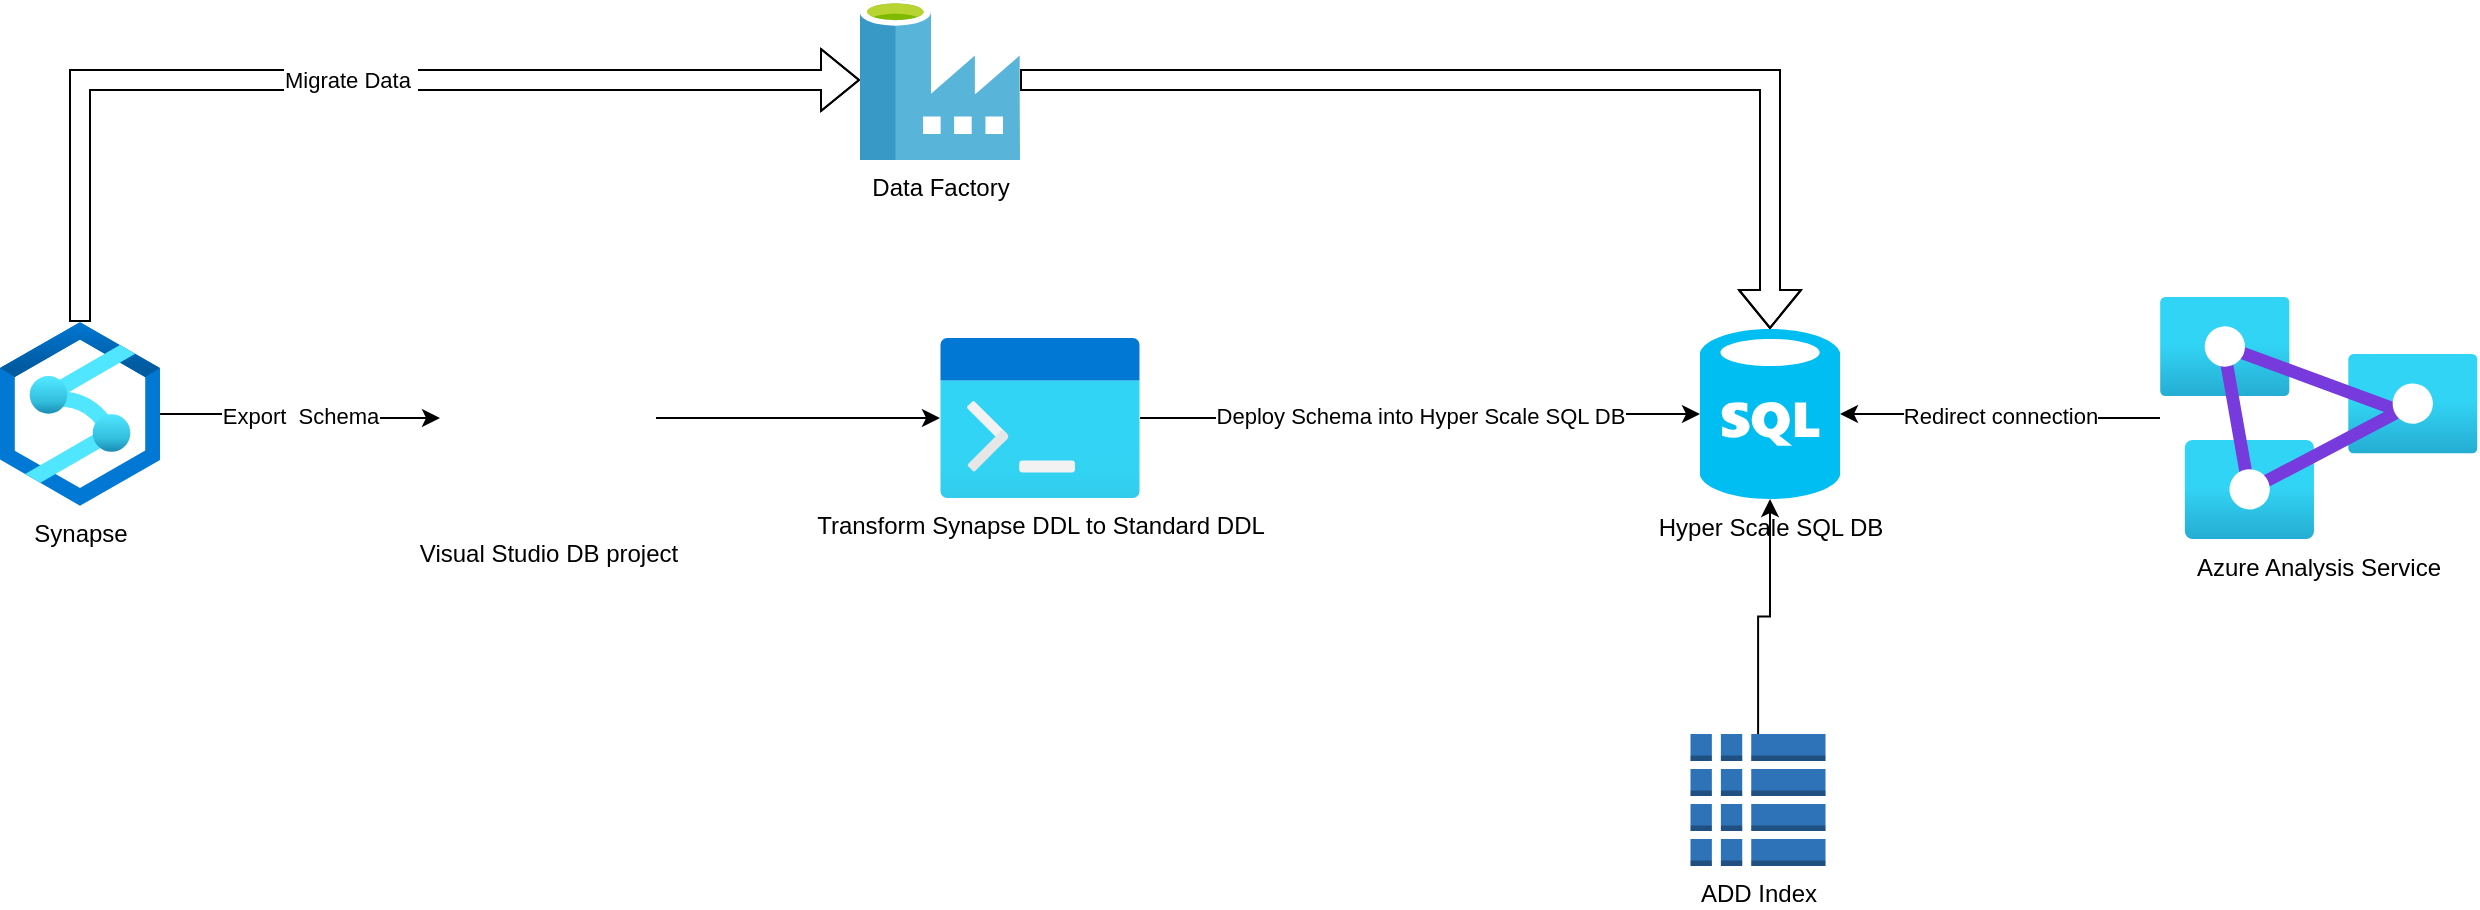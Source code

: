 <mxfile version="21.6.6" type="github">
  <diagram name="Page-1" id="s0Gr75-eTqIMofu0YI3p">
    <mxGraphModel dx="1969" dy="941" grid="1" gridSize="10" guides="1" tooltips="1" connect="1" arrows="1" fold="1" page="1" pageScale="1" pageWidth="850" pageHeight="1100" math="0" shadow="0">
      <root>
        <mxCell id="0" />
        <mxCell id="1" parent="0" />
        <mxCell id="WqZKLZy-RuQu42KUIk7V-3" value="Export&amp;nbsp; Schema" style="edgeStyle=orthogonalEdgeStyle;rounded=0;orthogonalLoop=1;jettySize=auto;html=1;" edge="1" parent="1" source="WqZKLZy-RuQu42KUIk7V-1" target="WqZKLZy-RuQu42KUIk7V-2">
          <mxGeometry relative="1" as="geometry" />
        </mxCell>
        <mxCell id="WqZKLZy-RuQu42KUIk7V-12" value="Migrate Data&amp;nbsp;" style="edgeStyle=orthogonalEdgeStyle;rounded=0;orthogonalLoop=1;jettySize=auto;html=1;shape=flexArrow;" edge="1" parent="1" source="WqZKLZy-RuQu42KUIk7V-1" target="WqZKLZy-RuQu42KUIk7V-11">
          <mxGeometry relative="1" as="geometry">
            <Array as="points">
              <mxPoint x="110" y="190" />
            </Array>
          </mxGeometry>
        </mxCell>
        <mxCell id="WqZKLZy-RuQu42KUIk7V-1" value="Synapse" style="image;aspect=fixed;html=1;points=[];align=center;fontSize=12;image=img/lib/azure2/analytics/Azure_Synapse_Analytics.svg;" vertex="1" parent="1">
          <mxGeometry x="70" y="311" width="80" height="92" as="geometry" />
        </mxCell>
        <mxCell id="WqZKLZy-RuQu42KUIk7V-5" style="edgeStyle=orthogonalEdgeStyle;rounded=0;orthogonalLoop=1;jettySize=auto;html=1;" edge="1" parent="1" source="WqZKLZy-RuQu42KUIk7V-2" target="WqZKLZy-RuQu42KUIk7V-8">
          <mxGeometry relative="1" as="geometry">
            <mxPoint x="490" y="359" as="targetPoint" />
          </mxGeometry>
        </mxCell>
        <mxCell id="WqZKLZy-RuQu42KUIk7V-2" value="Visual Studio DB project" style="shape=image;html=1;verticalAlign=top;verticalLabelPosition=bottom;labelBackgroundColor=#ffffff;imageAspect=0;aspect=fixed;image=https://cdn4.iconfinder.com/data/icons/logos-brands-7/512/visual_studio-128.png" vertex="1" parent="1">
          <mxGeometry x="290" y="305" width="108" height="108" as="geometry" />
        </mxCell>
        <mxCell id="WqZKLZy-RuQu42KUIk7V-7" value="Deploy Schema into Hyper Scale SQL DB" style="edgeStyle=orthogonalEdgeStyle;rounded=0;orthogonalLoop=1;jettySize=auto;html=1;entryX=0;entryY=0.5;entryDx=0;entryDy=0;entryPerimeter=0;" edge="1" parent="1" source="WqZKLZy-RuQu42KUIk7V-8" target="WqZKLZy-RuQu42KUIk7V-6">
          <mxGeometry relative="1" as="geometry">
            <mxPoint x="540" y="389" as="sourcePoint" />
          </mxGeometry>
        </mxCell>
        <mxCell id="WqZKLZy-RuQu42KUIk7V-17" value="Redirect connection" style="edgeStyle=orthogonalEdgeStyle;rounded=0;orthogonalLoop=1;jettySize=auto;html=1;entryX=1;entryY=0.5;entryDx=0;entryDy=0;entryPerimeter=0;" edge="1" parent="1" source="WqZKLZy-RuQu42KUIk7V-16" target="WqZKLZy-RuQu42KUIk7V-6">
          <mxGeometry relative="1" as="geometry">
            <mxPoint x="1080" y="280" as="targetPoint" />
          </mxGeometry>
        </mxCell>
        <mxCell id="WqZKLZy-RuQu42KUIk7V-6" value="Hyper Scale SQL DB&lt;br&gt;" style="verticalLabelPosition=bottom;html=1;verticalAlign=top;align=center;strokeColor=none;fillColor=#00BEF2;shape=mxgraph.azure.sql_database;" vertex="1" parent="1">
          <mxGeometry x="920" y="314.5" width="70" height="85" as="geometry" />
        </mxCell>
        <mxCell id="WqZKLZy-RuQu42KUIk7V-8" value="Transform Synapse DDL to Standard DDL" style="image;aspect=fixed;html=1;points=[];align=center;fontSize=12;image=img/lib/azure2/general/Dev_Console.svg;" vertex="1" parent="1">
          <mxGeometry x="540" y="319" width="100" height="80" as="geometry" />
        </mxCell>
        <mxCell id="WqZKLZy-RuQu42KUIk7V-13" style="edgeStyle=orthogonalEdgeStyle;rounded=0;orthogonalLoop=1;jettySize=auto;html=1;entryX=0.5;entryY=0;entryDx=0;entryDy=0;entryPerimeter=0;shape=flexArrow;" edge="1" parent="1" source="WqZKLZy-RuQu42KUIk7V-11" target="WqZKLZy-RuQu42KUIk7V-6">
          <mxGeometry relative="1" as="geometry" />
        </mxCell>
        <mxCell id="WqZKLZy-RuQu42KUIk7V-11" value="Data Factory" style="image;sketch=0;aspect=fixed;html=1;points=[];align=center;fontSize=12;image=img/lib/mscae/Data_Factory.svg;" vertex="1" parent="1">
          <mxGeometry x="500" y="150" width="80" height="80" as="geometry" />
        </mxCell>
        <mxCell id="WqZKLZy-RuQu42KUIk7V-15" style="edgeStyle=orthogonalEdgeStyle;rounded=0;orthogonalLoop=1;jettySize=auto;html=1;entryX=0.5;entryY=1;entryDx=0;entryDy=0;entryPerimeter=0;" edge="1" parent="1" source="WqZKLZy-RuQu42KUIk7V-14" target="WqZKLZy-RuQu42KUIk7V-6">
          <mxGeometry relative="1" as="geometry" />
        </mxCell>
        <mxCell id="WqZKLZy-RuQu42KUIk7V-14" value="ADD Index" style="outlineConnect=0;dashed=0;verticalLabelPosition=bottom;verticalAlign=top;align=center;html=1;shape=mxgraph.aws3.global_secondary_index;fillColor=#2E73B8;gradientColor=none;" vertex="1" parent="1">
          <mxGeometry x="915.25" y="517" width="67.5" height="66" as="geometry" />
        </mxCell>
        <mxCell id="WqZKLZy-RuQu42KUIk7V-16" value="Azure Analysis Service" style="image;aspect=fixed;html=1;points=[];align=center;fontSize=12;image=img/lib/azure2/analytics/Analysis_Services.svg;" vertex="1" parent="1">
          <mxGeometry x="1150" y="298.5" width="158.81" height="121" as="geometry" />
        </mxCell>
      </root>
    </mxGraphModel>
  </diagram>
</mxfile>
